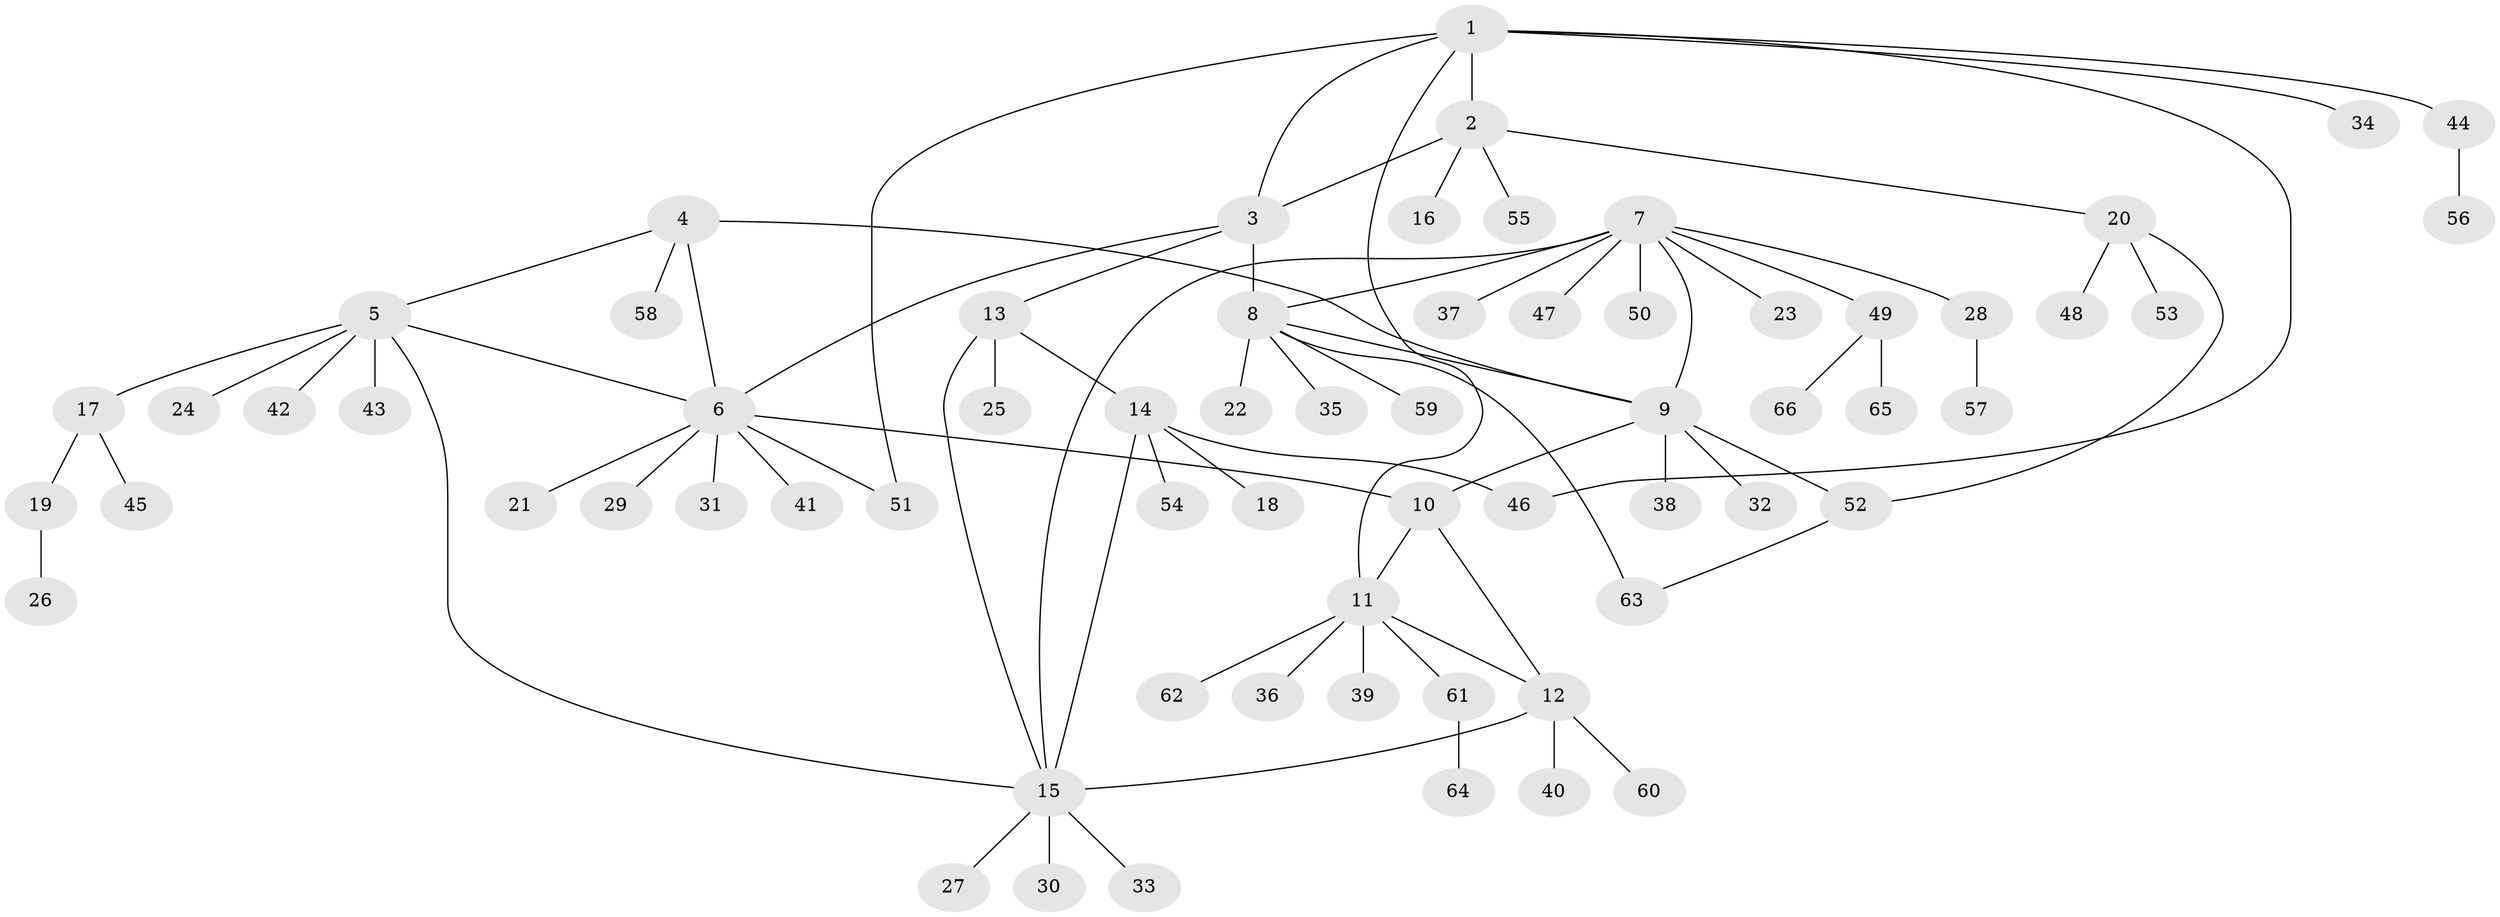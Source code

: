 // coarse degree distribution, {5: 0.12121212121212122, 4: 0.06060606060606061, 8: 0.030303030303030304, 3: 0.18181818181818182, 6: 0.09090909090909091, 1: 0.42424242424242425, 2: 0.09090909090909091}
// Generated by graph-tools (version 1.1) at 2025/52/03/04/25 22:52:38]
// undirected, 66 vertices, 80 edges
graph export_dot {
  node [color=gray90,style=filled];
  1;
  2;
  3;
  4;
  5;
  6;
  7;
  8;
  9;
  10;
  11;
  12;
  13;
  14;
  15;
  16;
  17;
  18;
  19;
  20;
  21;
  22;
  23;
  24;
  25;
  26;
  27;
  28;
  29;
  30;
  31;
  32;
  33;
  34;
  35;
  36;
  37;
  38;
  39;
  40;
  41;
  42;
  43;
  44;
  45;
  46;
  47;
  48;
  49;
  50;
  51;
  52;
  53;
  54;
  55;
  56;
  57;
  58;
  59;
  60;
  61;
  62;
  63;
  64;
  65;
  66;
  1 -- 2;
  1 -- 3;
  1 -- 11;
  1 -- 34;
  1 -- 44;
  1 -- 46;
  1 -- 51;
  2 -- 3;
  2 -- 16;
  2 -- 20;
  2 -- 55;
  3 -- 6;
  3 -- 8;
  3 -- 13;
  4 -- 5;
  4 -- 6;
  4 -- 9;
  4 -- 58;
  5 -- 6;
  5 -- 15;
  5 -- 17;
  5 -- 24;
  5 -- 42;
  5 -- 43;
  6 -- 10;
  6 -- 21;
  6 -- 29;
  6 -- 31;
  6 -- 41;
  6 -- 51;
  7 -- 8;
  7 -- 9;
  7 -- 15;
  7 -- 23;
  7 -- 28;
  7 -- 37;
  7 -- 47;
  7 -- 49;
  7 -- 50;
  8 -- 9;
  8 -- 22;
  8 -- 35;
  8 -- 59;
  8 -- 63;
  9 -- 10;
  9 -- 32;
  9 -- 38;
  9 -- 52;
  10 -- 11;
  10 -- 12;
  11 -- 12;
  11 -- 36;
  11 -- 39;
  11 -- 61;
  11 -- 62;
  12 -- 15;
  12 -- 40;
  12 -- 60;
  13 -- 14;
  13 -- 15;
  13 -- 25;
  14 -- 15;
  14 -- 18;
  14 -- 46;
  14 -- 54;
  15 -- 27;
  15 -- 30;
  15 -- 33;
  17 -- 19;
  17 -- 45;
  19 -- 26;
  20 -- 48;
  20 -- 52;
  20 -- 53;
  28 -- 57;
  44 -- 56;
  49 -- 65;
  49 -- 66;
  52 -- 63;
  61 -- 64;
}
